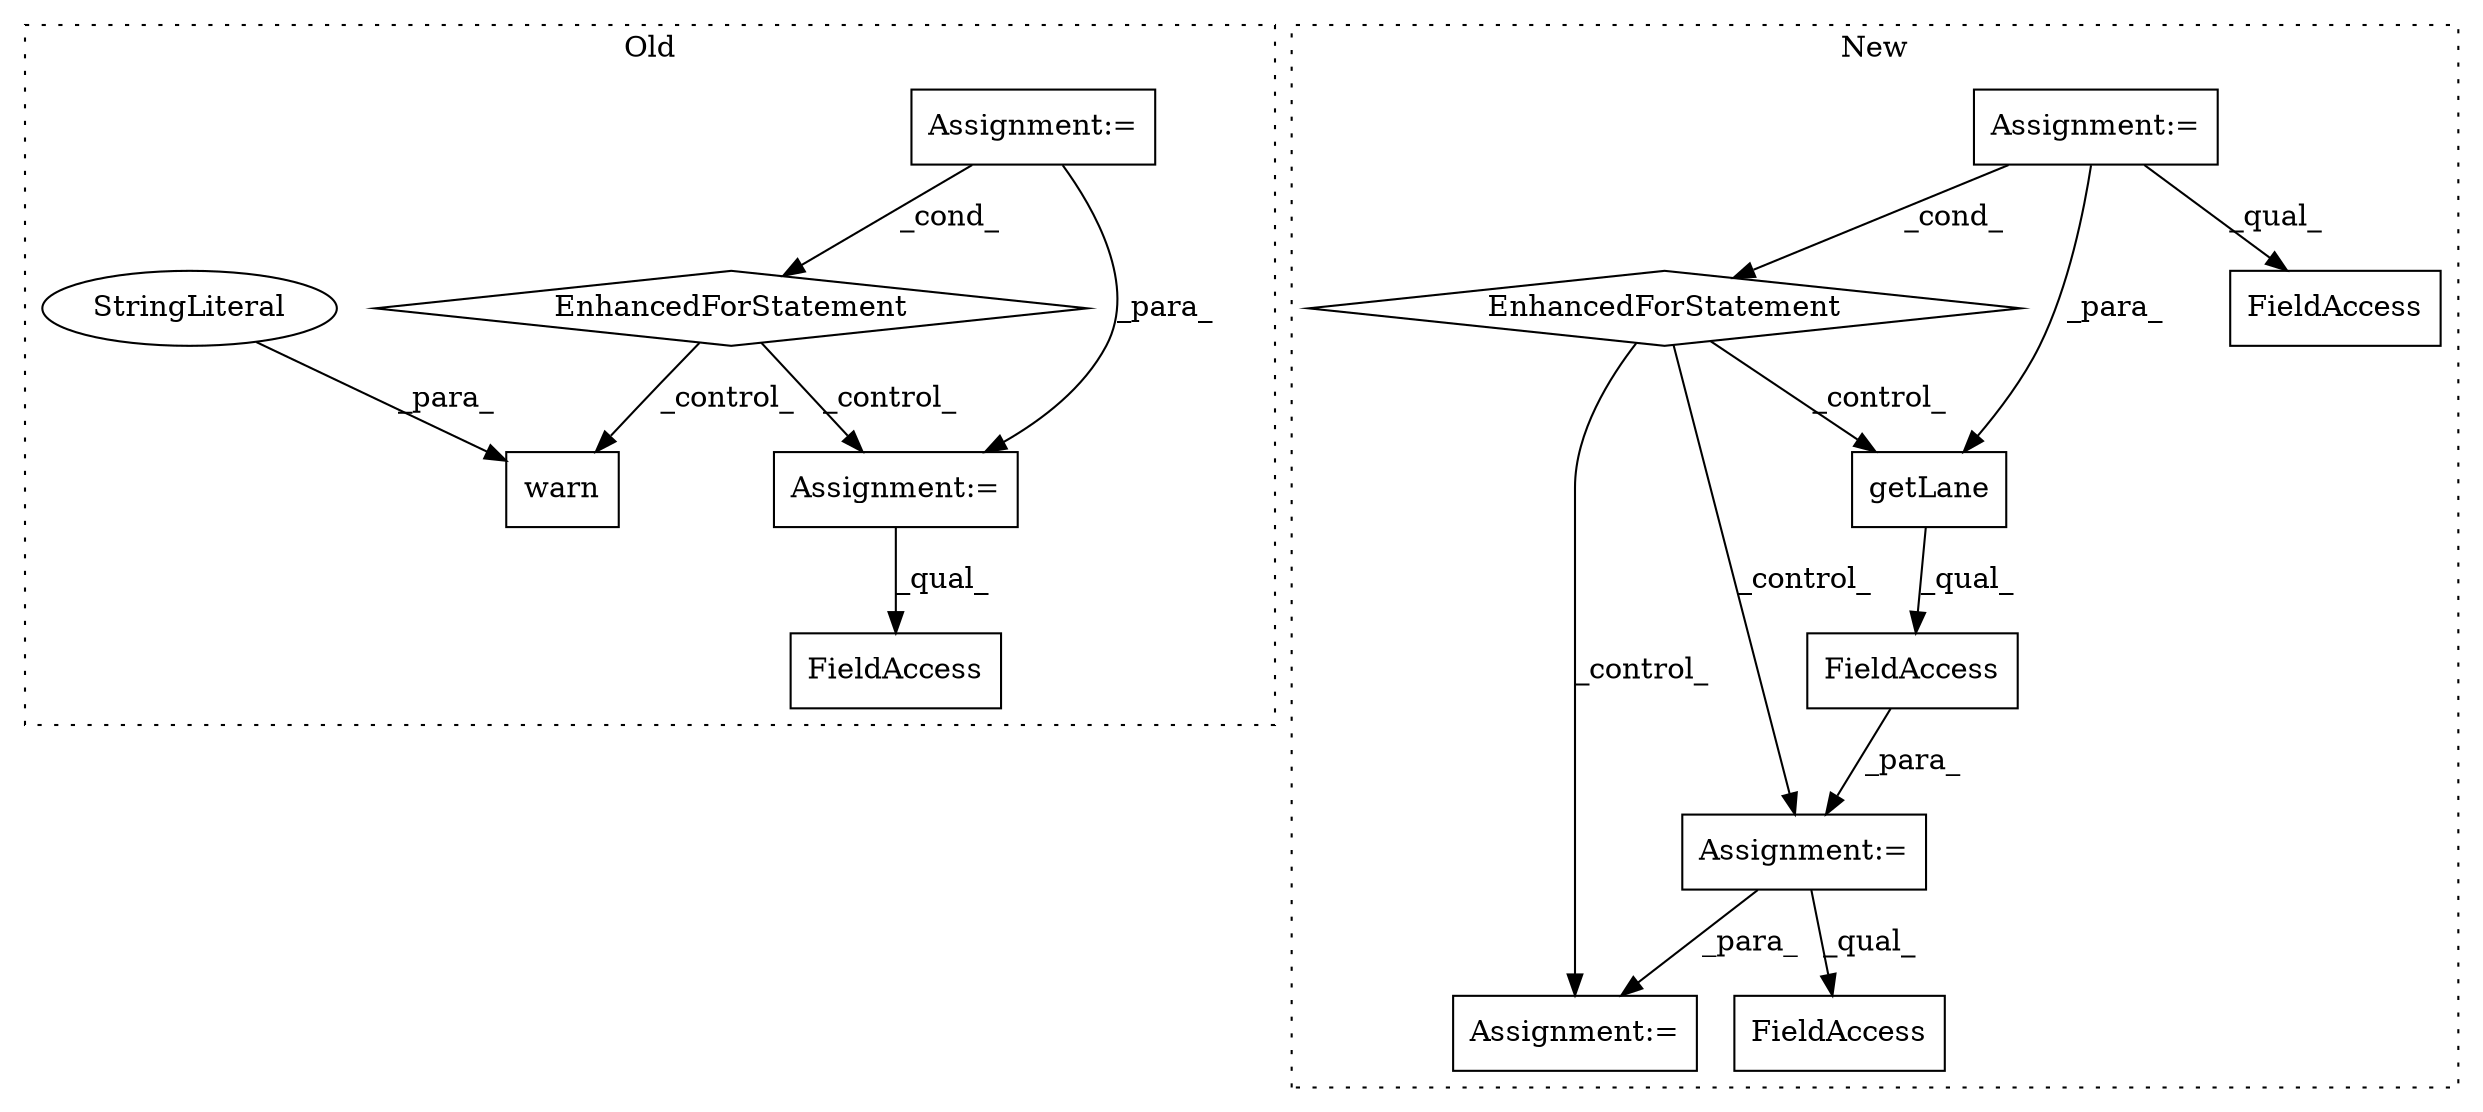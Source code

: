 digraph G {
subgraph cluster0 {
1 [label="EnhancedForStatement" a="70" s="1295,1374" l="53,2" shape="diamond"];
6 [label="Assignment:=" a="7" s="1295,1374" l="53,2" shape="box"];
10 [label="FieldAccess" a="22" s="1471" l="56" shape="box"];
11 [label="warn" a="32" s="1545,1587" l="5,1" shape="box"];
12 [label="StringLiteral" a="45" s="1550" l="37" shape="ellipse"];
14 [label="Assignment:=" a="7" s="1391" l="1" shape="box"];
label = "Old";
style="dotted";
}
subgraph cluster1 {
2 [label="getLane" a="32" s="1928,1937" l="8,1" shape="box"];
3 [label="FieldAccess" a="22" s="1915" l="37" shape="box"];
4 [label="FieldAccess" a="22" s="2271" l="13" shape="box"];
5 [label="Assignment:=" a="7" s="1775,1897" l="73,2" shape="box"];
7 [label="Assignment:=" a="7" s="2214" l="1" shape="box"];
8 [label="EnhancedForStatement" a="70" s="1775,1897" l="73,2" shape="diamond"];
9 [label="FieldAccess" a="22" s="2140" l="13" shape="box"];
13 [label="Assignment:=" a="7" s="1914" l="1" shape="box"];
label = "New";
style="dotted";
}
1 -> 11 [label="_control_"];
1 -> 14 [label="_control_"];
2 -> 3 [label="_qual_"];
3 -> 13 [label="_para_"];
5 -> 2 [label="_para_"];
5 -> 9 [label="_qual_"];
5 -> 8 [label="_cond_"];
6 -> 1 [label="_cond_"];
6 -> 14 [label="_para_"];
8 -> 13 [label="_control_"];
8 -> 7 [label="_control_"];
8 -> 2 [label="_control_"];
12 -> 11 [label="_para_"];
13 -> 7 [label="_para_"];
13 -> 4 [label="_qual_"];
14 -> 10 [label="_qual_"];
}